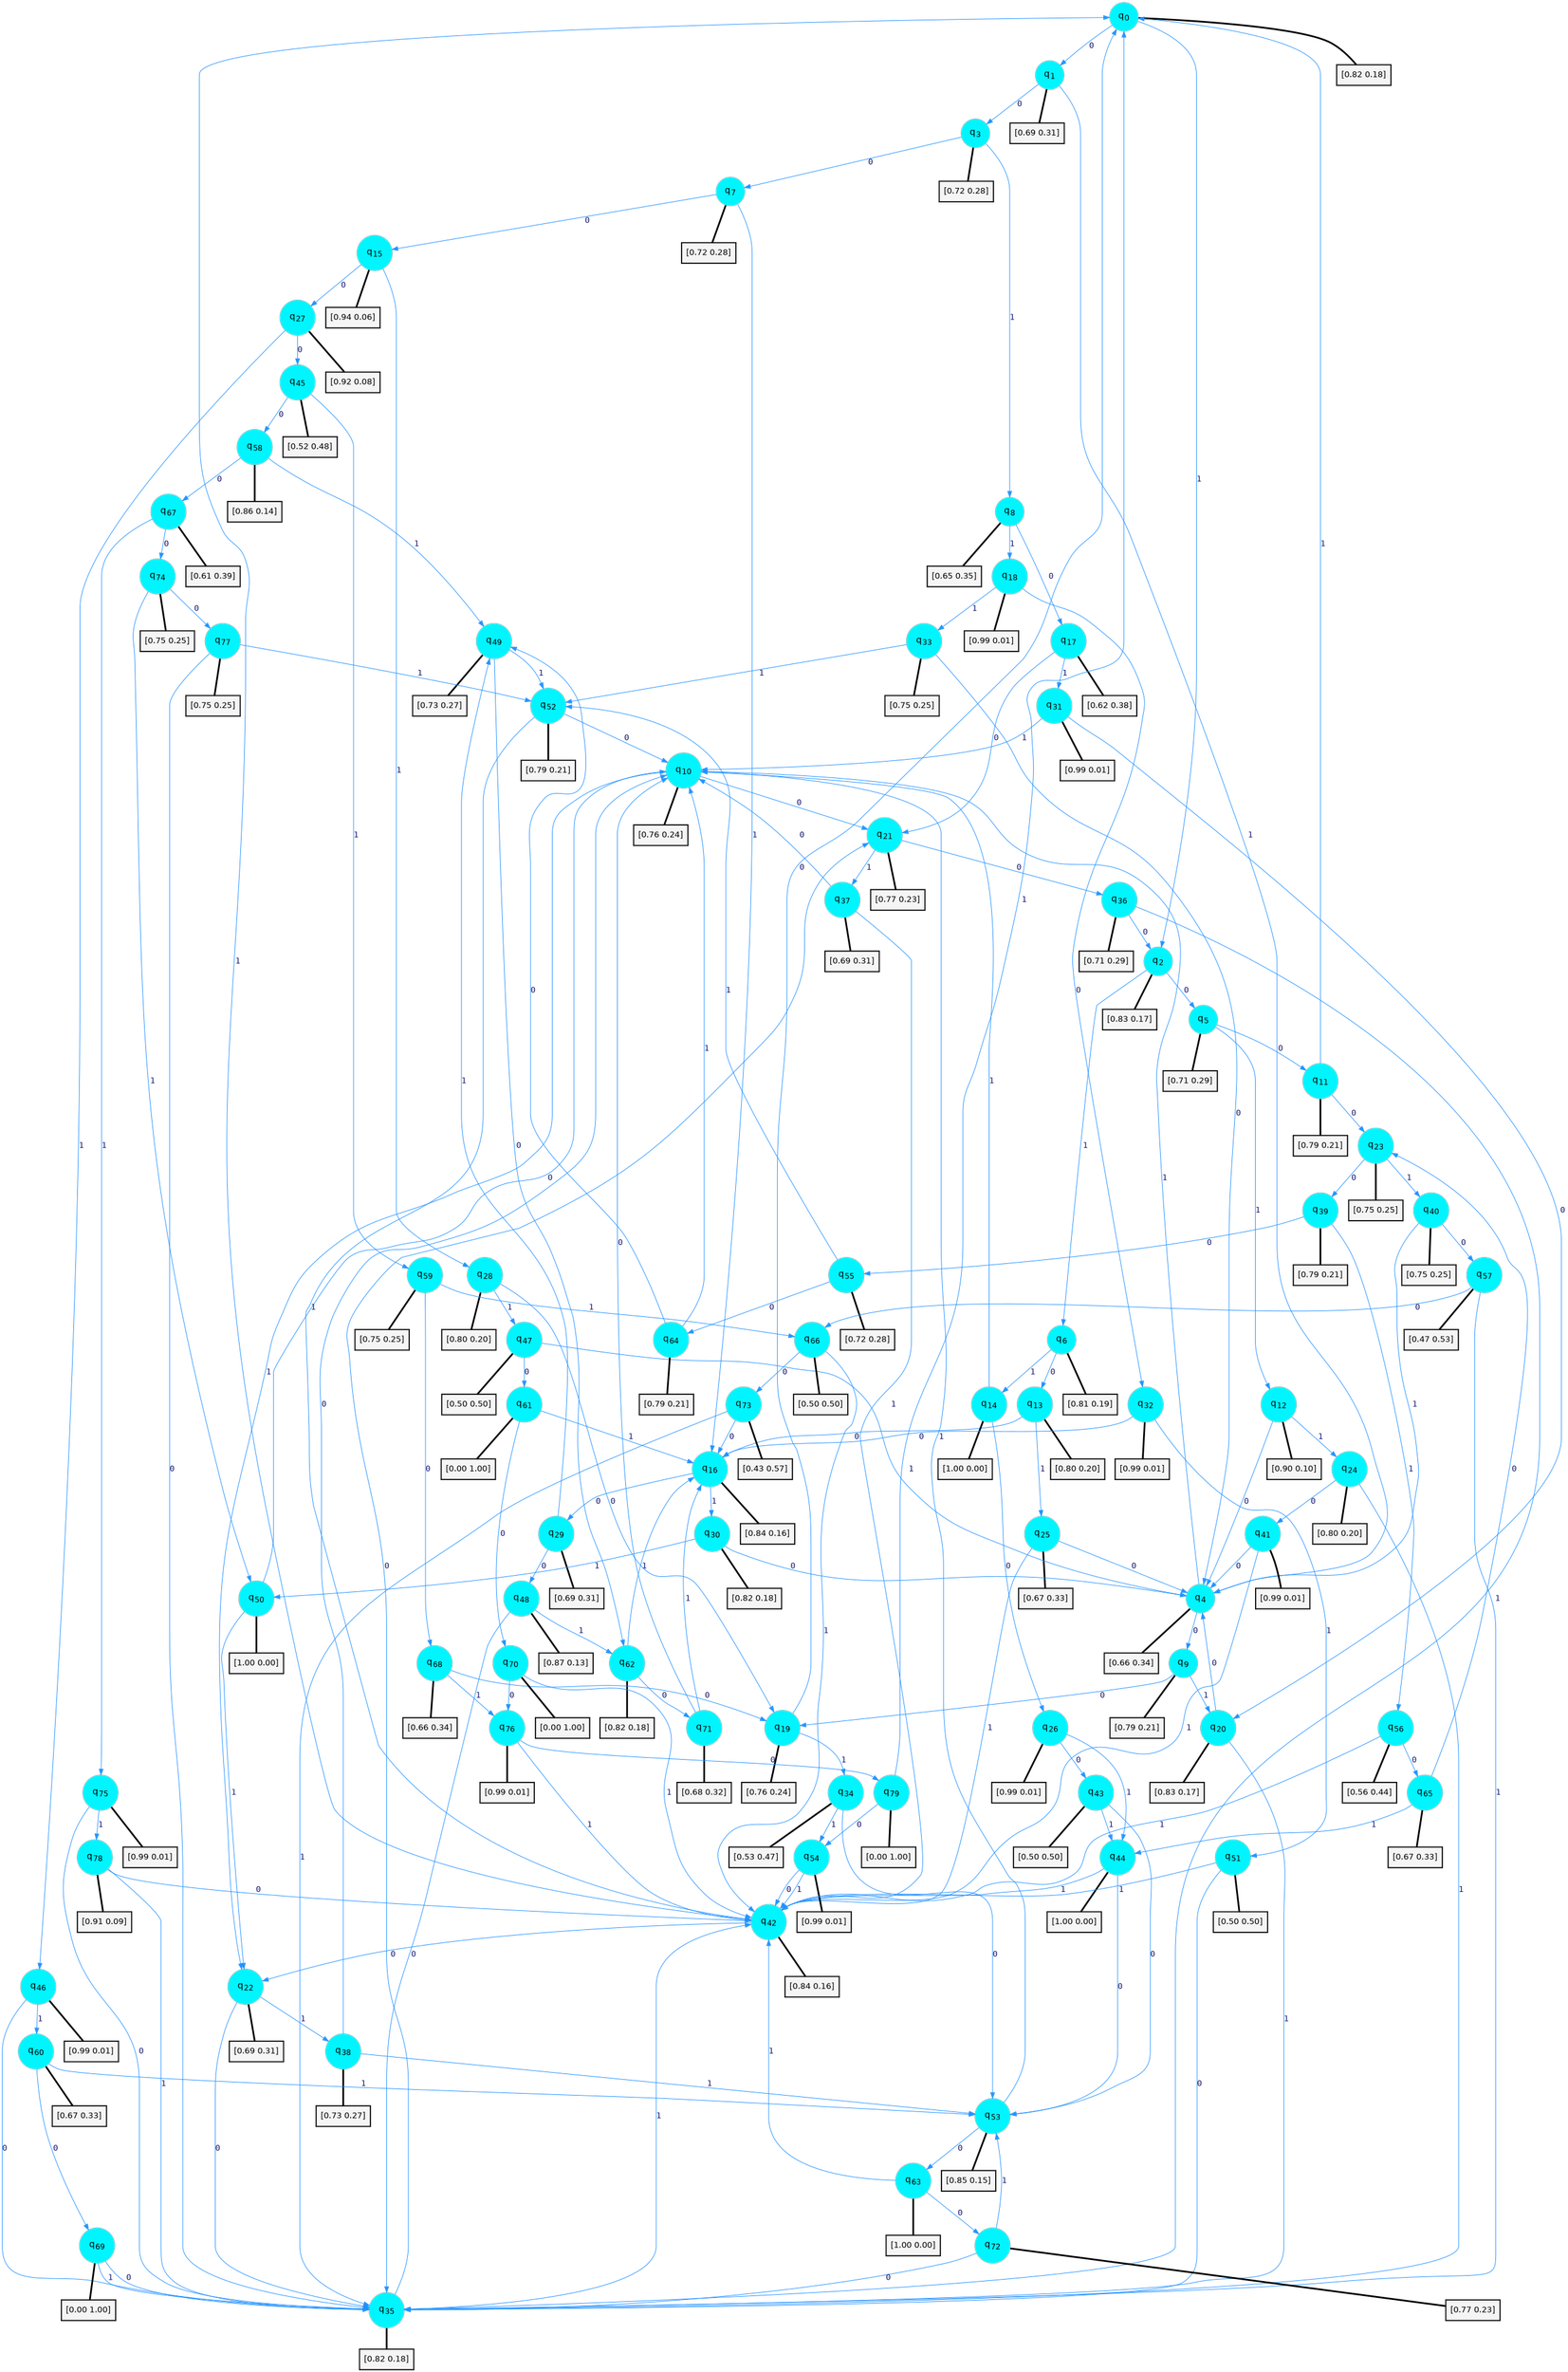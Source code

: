 digraph G {
graph [
bgcolor=transparent, dpi=300, rankdir=TD, size="40,25"];
node [
color=gray, fillcolor=turquoise1, fontcolor=black, fontname=Helvetica, fontsize=16, fontweight=bold, shape=circle, style=filled];
edge [
arrowsize=1, color=dodgerblue1, fontcolor=midnightblue, fontname=courier, fontweight=bold, penwidth=1, style=solid, weight=20];
0[label=<q<SUB>0</SUB>>];
1[label=<q<SUB>1</SUB>>];
2[label=<q<SUB>2</SUB>>];
3[label=<q<SUB>3</SUB>>];
4[label=<q<SUB>4</SUB>>];
5[label=<q<SUB>5</SUB>>];
6[label=<q<SUB>6</SUB>>];
7[label=<q<SUB>7</SUB>>];
8[label=<q<SUB>8</SUB>>];
9[label=<q<SUB>9</SUB>>];
10[label=<q<SUB>10</SUB>>];
11[label=<q<SUB>11</SUB>>];
12[label=<q<SUB>12</SUB>>];
13[label=<q<SUB>13</SUB>>];
14[label=<q<SUB>14</SUB>>];
15[label=<q<SUB>15</SUB>>];
16[label=<q<SUB>16</SUB>>];
17[label=<q<SUB>17</SUB>>];
18[label=<q<SUB>18</SUB>>];
19[label=<q<SUB>19</SUB>>];
20[label=<q<SUB>20</SUB>>];
21[label=<q<SUB>21</SUB>>];
22[label=<q<SUB>22</SUB>>];
23[label=<q<SUB>23</SUB>>];
24[label=<q<SUB>24</SUB>>];
25[label=<q<SUB>25</SUB>>];
26[label=<q<SUB>26</SUB>>];
27[label=<q<SUB>27</SUB>>];
28[label=<q<SUB>28</SUB>>];
29[label=<q<SUB>29</SUB>>];
30[label=<q<SUB>30</SUB>>];
31[label=<q<SUB>31</SUB>>];
32[label=<q<SUB>32</SUB>>];
33[label=<q<SUB>33</SUB>>];
34[label=<q<SUB>34</SUB>>];
35[label=<q<SUB>35</SUB>>];
36[label=<q<SUB>36</SUB>>];
37[label=<q<SUB>37</SUB>>];
38[label=<q<SUB>38</SUB>>];
39[label=<q<SUB>39</SUB>>];
40[label=<q<SUB>40</SUB>>];
41[label=<q<SUB>41</SUB>>];
42[label=<q<SUB>42</SUB>>];
43[label=<q<SUB>43</SUB>>];
44[label=<q<SUB>44</SUB>>];
45[label=<q<SUB>45</SUB>>];
46[label=<q<SUB>46</SUB>>];
47[label=<q<SUB>47</SUB>>];
48[label=<q<SUB>48</SUB>>];
49[label=<q<SUB>49</SUB>>];
50[label=<q<SUB>50</SUB>>];
51[label=<q<SUB>51</SUB>>];
52[label=<q<SUB>52</SUB>>];
53[label=<q<SUB>53</SUB>>];
54[label=<q<SUB>54</SUB>>];
55[label=<q<SUB>55</SUB>>];
56[label=<q<SUB>56</SUB>>];
57[label=<q<SUB>57</SUB>>];
58[label=<q<SUB>58</SUB>>];
59[label=<q<SUB>59</SUB>>];
60[label=<q<SUB>60</SUB>>];
61[label=<q<SUB>61</SUB>>];
62[label=<q<SUB>62</SUB>>];
63[label=<q<SUB>63</SUB>>];
64[label=<q<SUB>64</SUB>>];
65[label=<q<SUB>65</SUB>>];
66[label=<q<SUB>66</SUB>>];
67[label=<q<SUB>67</SUB>>];
68[label=<q<SUB>68</SUB>>];
69[label=<q<SUB>69</SUB>>];
70[label=<q<SUB>70</SUB>>];
71[label=<q<SUB>71</SUB>>];
72[label=<q<SUB>72</SUB>>];
73[label=<q<SUB>73</SUB>>];
74[label=<q<SUB>74</SUB>>];
75[label=<q<SUB>75</SUB>>];
76[label=<q<SUB>76</SUB>>];
77[label=<q<SUB>77</SUB>>];
78[label=<q<SUB>78</SUB>>];
79[label=<q<SUB>79</SUB>>];
80[label="[0.82 0.18]", shape=box,fontcolor=black, fontname=Helvetica, fontsize=14, penwidth=2, fillcolor=whitesmoke,color=black];
81[label="[0.69 0.31]", shape=box,fontcolor=black, fontname=Helvetica, fontsize=14, penwidth=2, fillcolor=whitesmoke,color=black];
82[label="[0.83 0.17]", shape=box,fontcolor=black, fontname=Helvetica, fontsize=14, penwidth=2, fillcolor=whitesmoke,color=black];
83[label="[0.72 0.28]", shape=box,fontcolor=black, fontname=Helvetica, fontsize=14, penwidth=2, fillcolor=whitesmoke,color=black];
84[label="[0.66 0.34]", shape=box,fontcolor=black, fontname=Helvetica, fontsize=14, penwidth=2, fillcolor=whitesmoke,color=black];
85[label="[0.71 0.29]", shape=box,fontcolor=black, fontname=Helvetica, fontsize=14, penwidth=2, fillcolor=whitesmoke,color=black];
86[label="[0.81 0.19]", shape=box,fontcolor=black, fontname=Helvetica, fontsize=14, penwidth=2, fillcolor=whitesmoke,color=black];
87[label="[0.72 0.28]", shape=box,fontcolor=black, fontname=Helvetica, fontsize=14, penwidth=2, fillcolor=whitesmoke,color=black];
88[label="[0.65 0.35]", shape=box,fontcolor=black, fontname=Helvetica, fontsize=14, penwidth=2, fillcolor=whitesmoke,color=black];
89[label="[0.79 0.21]", shape=box,fontcolor=black, fontname=Helvetica, fontsize=14, penwidth=2, fillcolor=whitesmoke,color=black];
90[label="[0.76 0.24]", shape=box,fontcolor=black, fontname=Helvetica, fontsize=14, penwidth=2, fillcolor=whitesmoke,color=black];
91[label="[0.79 0.21]", shape=box,fontcolor=black, fontname=Helvetica, fontsize=14, penwidth=2, fillcolor=whitesmoke,color=black];
92[label="[0.90 0.10]", shape=box,fontcolor=black, fontname=Helvetica, fontsize=14, penwidth=2, fillcolor=whitesmoke,color=black];
93[label="[0.80 0.20]", shape=box,fontcolor=black, fontname=Helvetica, fontsize=14, penwidth=2, fillcolor=whitesmoke,color=black];
94[label="[1.00 0.00]", shape=box,fontcolor=black, fontname=Helvetica, fontsize=14, penwidth=2, fillcolor=whitesmoke,color=black];
95[label="[0.94 0.06]", shape=box,fontcolor=black, fontname=Helvetica, fontsize=14, penwidth=2, fillcolor=whitesmoke,color=black];
96[label="[0.84 0.16]", shape=box,fontcolor=black, fontname=Helvetica, fontsize=14, penwidth=2, fillcolor=whitesmoke,color=black];
97[label="[0.62 0.38]", shape=box,fontcolor=black, fontname=Helvetica, fontsize=14, penwidth=2, fillcolor=whitesmoke,color=black];
98[label="[0.99 0.01]", shape=box,fontcolor=black, fontname=Helvetica, fontsize=14, penwidth=2, fillcolor=whitesmoke,color=black];
99[label="[0.76 0.24]", shape=box,fontcolor=black, fontname=Helvetica, fontsize=14, penwidth=2, fillcolor=whitesmoke,color=black];
100[label="[0.83 0.17]", shape=box,fontcolor=black, fontname=Helvetica, fontsize=14, penwidth=2, fillcolor=whitesmoke,color=black];
101[label="[0.77 0.23]", shape=box,fontcolor=black, fontname=Helvetica, fontsize=14, penwidth=2, fillcolor=whitesmoke,color=black];
102[label="[0.69 0.31]", shape=box,fontcolor=black, fontname=Helvetica, fontsize=14, penwidth=2, fillcolor=whitesmoke,color=black];
103[label="[0.75 0.25]", shape=box,fontcolor=black, fontname=Helvetica, fontsize=14, penwidth=2, fillcolor=whitesmoke,color=black];
104[label="[0.80 0.20]", shape=box,fontcolor=black, fontname=Helvetica, fontsize=14, penwidth=2, fillcolor=whitesmoke,color=black];
105[label="[0.67 0.33]", shape=box,fontcolor=black, fontname=Helvetica, fontsize=14, penwidth=2, fillcolor=whitesmoke,color=black];
106[label="[0.99 0.01]", shape=box,fontcolor=black, fontname=Helvetica, fontsize=14, penwidth=2, fillcolor=whitesmoke,color=black];
107[label="[0.92 0.08]", shape=box,fontcolor=black, fontname=Helvetica, fontsize=14, penwidth=2, fillcolor=whitesmoke,color=black];
108[label="[0.80 0.20]", shape=box,fontcolor=black, fontname=Helvetica, fontsize=14, penwidth=2, fillcolor=whitesmoke,color=black];
109[label="[0.69 0.31]", shape=box,fontcolor=black, fontname=Helvetica, fontsize=14, penwidth=2, fillcolor=whitesmoke,color=black];
110[label="[0.82 0.18]", shape=box,fontcolor=black, fontname=Helvetica, fontsize=14, penwidth=2, fillcolor=whitesmoke,color=black];
111[label="[0.99 0.01]", shape=box,fontcolor=black, fontname=Helvetica, fontsize=14, penwidth=2, fillcolor=whitesmoke,color=black];
112[label="[0.99 0.01]", shape=box,fontcolor=black, fontname=Helvetica, fontsize=14, penwidth=2, fillcolor=whitesmoke,color=black];
113[label="[0.75 0.25]", shape=box,fontcolor=black, fontname=Helvetica, fontsize=14, penwidth=2, fillcolor=whitesmoke,color=black];
114[label="[0.53 0.47]", shape=box,fontcolor=black, fontname=Helvetica, fontsize=14, penwidth=2, fillcolor=whitesmoke,color=black];
115[label="[0.82 0.18]", shape=box,fontcolor=black, fontname=Helvetica, fontsize=14, penwidth=2, fillcolor=whitesmoke,color=black];
116[label="[0.71 0.29]", shape=box,fontcolor=black, fontname=Helvetica, fontsize=14, penwidth=2, fillcolor=whitesmoke,color=black];
117[label="[0.69 0.31]", shape=box,fontcolor=black, fontname=Helvetica, fontsize=14, penwidth=2, fillcolor=whitesmoke,color=black];
118[label="[0.73 0.27]", shape=box,fontcolor=black, fontname=Helvetica, fontsize=14, penwidth=2, fillcolor=whitesmoke,color=black];
119[label="[0.79 0.21]", shape=box,fontcolor=black, fontname=Helvetica, fontsize=14, penwidth=2, fillcolor=whitesmoke,color=black];
120[label="[0.75 0.25]", shape=box,fontcolor=black, fontname=Helvetica, fontsize=14, penwidth=2, fillcolor=whitesmoke,color=black];
121[label="[0.99 0.01]", shape=box,fontcolor=black, fontname=Helvetica, fontsize=14, penwidth=2, fillcolor=whitesmoke,color=black];
122[label="[0.84 0.16]", shape=box,fontcolor=black, fontname=Helvetica, fontsize=14, penwidth=2, fillcolor=whitesmoke,color=black];
123[label="[0.50 0.50]", shape=box,fontcolor=black, fontname=Helvetica, fontsize=14, penwidth=2, fillcolor=whitesmoke,color=black];
124[label="[1.00 0.00]", shape=box,fontcolor=black, fontname=Helvetica, fontsize=14, penwidth=2, fillcolor=whitesmoke,color=black];
125[label="[0.52 0.48]", shape=box,fontcolor=black, fontname=Helvetica, fontsize=14, penwidth=2, fillcolor=whitesmoke,color=black];
126[label="[0.99 0.01]", shape=box,fontcolor=black, fontname=Helvetica, fontsize=14, penwidth=2, fillcolor=whitesmoke,color=black];
127[label="[0.50 0.50]", shape=box,fontcolor=black, fontname=Helvetica, fontsize=14, penwidth=2, fillcolor=whitesmoke,color=black];
128[label="[0.87 0.13]", shape=box,fontcolor=black, fontname=Helvetica, fontsize=14, penwidth=2, fillcolor=whitesmoke,color=black];
129[label="[0.73 0.27]", shape=box,fontcolor=black, fontname=Helvetica, fontsize=14, penwidth=2, fillcolor=whitesmoke,color=black];
130[label="[1.00 0.00]", shape=box,fontcolor=black, fontname=Helvetica, fontsize=14, penwidth=2, fillcolor=whitesmoke,color=black];
131[label="[0.50 0.50]", shape=box,fontcolor=black, fontname=Helvetica, fontsize=14, penwidth=2, fillcolor=whitesmoke,color=black];
132[label="[0.79 0.21]", shape=box,fontcolor=black, fontname=Helvetica, fontsize=14, penwidth=2, fillcolor=whitesmoke,color=black];
133[label="[0.85 0.15]", shape=box,fontcolor=black, fontname=Helvetica, fontsize=14, penwidth=2, fillcolor=whitesmoke,color=black];
134[label="[0.99 0.01]", shape=box,fontcolor=black, fontname=Helvetica, fontsize=14, penwidth=2, fillcolor=whitesmoke,color=black];
135[label="[0.72 0.28]", shape=box,fontcolor=black, fontname=Helvetica, fontsize=14, penwidth=2, fillcolor=whitesmoke,color=black];
136[label="[0.56 0.44]", shape=box,fontcolor=black, fontname=Helvetica, fontsize=14, penwidth=2, fillcolor=whitesmoke,color=black];
137[label="[0.47 0.53]", shape=box,fontcolor=black, fontname=Helvetica, fontsize=14, penwidth=2, fillcolor=whitesmoke,color=black];
138[label="[0.86 0.14]", shape=box,fontcolor=black, fontname=Helvetica, fontsize=14, penwidth=2, fillcolor=whitesmoke,color=black];
139[label="[0.75 0.25]", shape=box,fontcolor=black, fontname=Helvetica, fontsize=14, penwidth=2, fillcolor=whitesmoke,color=black];
140[label="[0.67 0.33]", shape=box,fontcolor=black, fontname=Helvetica, fontsize=14, penwidth=2, fillcolor=whitesmoke,color=black];
141[label="[0.00 1.00]", shape=box,fontcolor=black, fontname=Helvetica, fontsize=14, penwidth=2, fillcolor=whitesmoke,color=black];
142[label="[0.82 0.18]", shape=box,fontcolor=black, fontname=Helvetica, fontsize=14, penwidth=2, fillcolor=whitesmoke,color=black];
143[label="[1.00 0.00]", shape=box,fontcolor=black, fontname=Helvetica, fontsize=14, penwidth=2, fillcolor=whitesmoke,color=black];
144[label="[0.79 0.21]", shape=box,fontcolor=black, fontname=Helvetica, fontsize=14, penwidth=2, fillcolor=whitesmoke,color=black];
145[label="[0.67 0.33]", shape=box,fontcolor=black, fontname=Helvetica, fontsize=14, penwidth=2, fillcolor=whitesmoke,color=black];
146[label="[0.50 0.50]", shape=box,fontcolor=black, fontname=Helvetica, fontsize=14, penwidth=2, fillcolor=whitesmoke,color=black];
147[label="[0.61 0.39]", shape=box,fontcolor=black, fontname=Helvetica, fontsize=14, penwidth=2, fillcolor=whitesmoke,color=black];
148[label="[0.66 0.34]", shape=box,fontcolor=black, fontname=Helvetica, fontsize=14, penwidth=2, fillcolor=whitesmoke,color=black];
149[label="[0.00 1.00]", shape=box,fontcolor=black, fontname=Helvetica, fontsize=14, penwidth=2, fillcolor=whitesmoke,color=black];
150[label="[0.00 1.00]", shape=box,fontcolor=black, fontname=Helvetica, fontsize=14, penwidth=2, fillcolor=whitesmoke,color=black];
151[label="[0.68 0.32]", shape=box,fontcolor=black, fontname=Helvetica, fontsize=14, penwidth=2, fillcolor=whitesmoke,color=black];
152[label="[0.77 0.23]", shape=box,fontcolor=black, fontname=Helvetica, fontsize=14, penwidth=2, fillcolor=whitesmoke,color=black];
153[label="[0.43 0.57]", shape=box,fontcolor=black, fontname=Helvetica, fontsize=14, penwidth=2, fillcolor=whitesmoke,color=black];
154[label="[0.75 0.25]", shape=box,fontcolor=black, fontname=Helvetica, fontsize=14, penwidth=2, fillcolor=whitesmoke,color=black];
155[label="[0.99 0.01]", shape=box,fontcolor=black, fontname=Helvetica, fontsize=14, penwidth=2, fillcolor=whitesmoke,color=black];
156[label="[0.99 0.01]", shape=box,fontcolor=black, fontname=Helvetica, fontsize=14, penwidth=2, fillcolor=whitesmoke,color=black];
157[label="[0.75 0.25]", shape=box,fontcolor=black, fontname=Helvetica, fontsize=14, penwidth=2, fillcolor=whitesmoke,color=black];
158[label="[0.91 0.09]", shape=box,fontcolor=black, fontname=Helvetica, fontsize=14, penwidth=2, fillcolor=whitesmoke,color=black];
159[label="[0.00 1.00]", shape=box,fontcolor=black, fontname=Helvetica, fontsize=14, penwidth=2, fillcolor=whitesmoke,color=black];
0->1 [label=0];
0->2 [label=1];
0->80 [arrowhead=none, penwidth=3,color=black];
1->3 [label=0];
1->4 [label=1];
1->81 [arrowhead=none, penwidth=3,color=black];
2->5 [label=0];
2->6 [label=1];
2->82 [arrowhead=none, penwidth=3,color=black];
3->7 [label=0];
3->8 [label=1];
3->83 [arrowhead=none, penwidth=3,color=black];
4->9 [label=0];
4->10 [label=1];
4->84 [arrowhead=none, penwidth=3,color=black];
5->11 [label=0];
5->12 [label=1];
5->85 [arrowhead=none, penwidth=3,color=black];
6->13 [label=0];
6->14 [label=1];
6->86 [arrowhead=none, penwidth=3,color=black];
7->15 [label=0];
7->16 [label=1];
7->87 [arrowhead=none, penwidth=3,color=black];
8->17 [label=0];
8->18 [label=1];
8->88 [arrowhead=none, penwidth=3,color=black];
9->19 [label=0];
9->20 [label=1];
9->89 [arrowhead=none, penwidth=3,color=black];
10->21 [label=0];
10->22 [label=1];
10->90 [arrowhead=none, penwidth=3,color=black];
11->23 [label=0];
11->0 [label=1];
11->91 [arrowhead=none, penwidth=3,color=black];
12->4 [label=0];
12->24 [label=1];
12->92 [arrowhead=none, penwidth=3,color=black];
13->16 [label=0];
13->25 [label=1];
13->93 [arrowhead=none, penwidth=3,color=black];
14->26 [label=0];
14->10 [label=1];
14->94 [arrowhead=none, penwidth=3,color=black];
15->27 [label=0];
15->28 [label=1];
15->95 [arrowhead=none, penwidth=3,color=black];
16->29 [label=0];
16->30 [label=1];
16->96 [arrowhead=none, penwidth=3,color=black];
17->21 [label=0];
17->31 [label=1];
17->97 [arrowhead=none, penwidth=3,color=black];
18->32 [label=0];
18->33 [label=1];
18->98 [arrowhead=none, penwidth=3,color=black];
19->0 [label=0];
19->34 [label=1];
19->99 [arrowhead=none, penwidth=3,color=black];
20->4 [label=0];
20->35 [label=1];
20->100 [arrowhead=none, penwidth=3,color=black];
21->36 [label=0];
21->37 [label=1];
21->101 [arrowhead=none, penwidth=3,color=black];
22->35 [label=0];
22->38 [label=1];
22->102 [arrowhead=none, penwidth=3,color=black];
23->39 [label=0];
23->40 [label=1];
23->103 [arrowhead=none, penwidth=3,color=black];
24->41 [label=0];
24->35 [label=1];
24->104 [arrowhead=none, penwidth=3,color=black];
25->4 [label=0];
25->42 [label=1];
25->105 [arrowhead=none, penwidth=3,color=black];
26->43 [label=0];
26->44 [label=1];
26->106 [arrowhead=none, penwidth=3,color=black];
27->45 [label=0];
27->46 [label=1];
27->107 [arrowhead=none, penwidth=3,color=black];
28->19 [label=0];
28->47 [label=1];
28->108 [arrowhead=none, penwidth=3,color=black];
29->48 [label=0];
29->49 [label=1];
29->109 [arrowhead=none, penwidth=3,color=black];
30->4 [label=0];
30->50 [label=1];
30->110 [arrowhead=none, penwidth=3,color=black];
31->20 [label=0];
31->10 [label=1];
31->111 [arrowhead=none, penwidth=3,color=black];
32->16 [label=0];
32->51 [label=1];
32->112 [arrowhead=none, penwidth=3,color=black];
33->4 [label=0];
33->52 [label=1];
33->113 [arrowhead=none, penwidth=3,color=black];
34->53 [label=0];
34->54 [label=1];
34->114 [arrowhead=none, penwidth=3,color=black];
35->21 [label=0];
35->42 [label=1];
35->115 [arrowhead=none, penwidth=3,color=black];
36->2 [label=0];
36->35 [label=1];
36->116 [arrowhead=none, penwidth=3,color=black];
37->10 [label=0];
37->42 [label=1];
37->117 [arrowhead=none, penwidth=3,color=black];
38->10 [label=0];
38->53 [label=1];
38->118 [arrowhead=none, penwidth=3,color=black];
39->55 [label=0];
39->56 [label=1];
39->119 [arrowhead=none, penwidth=3,color=black];
40->57 [label=0];
40->4 [label=1];
40->120 [arrowhead=none, penwidth=3,color=black];
41->4 [label=0];
41->42 [label=1];
41->121 [arrowhead=none, penwidth=3,color=black];
42->22 [label=0];
42->0 [label=1];
42->122 [arrowhead=none, penwidth=3,color=black];
43->53 [label=0];
43->44 [label=1];
43->123 [arrowhead=none, penwidth=3,color=black];
44->53 [label=0];
44->42 [label=1];
44->124 [arrowhead=none, penwidth=3,color=black];
45->58 [label=0];
45->59 [label=1];
45->125 [arrowhead=none, penwidth=3,color=black];
46->35 [label=0];
46->60 [label=1];
46->126 [arrowhead=none, penwidth=3,color=black];
47->61 [label=0];
47->4 [label=1];
47->127 [arrowhead=none, penwidth=3,color=black];
48->35 [label=0];
48->62 [label=1];
48->128 [arrowhead=none, penwidth=3,color=black];
49->62 [label=0];
49->52 [label=1];
49->129 [arrowhead=none, penwidth=3,color=black];
50->10 [label=0];
50->22 [label=1];
50->130 [arrowhead=none, penwidth=3,color=black];
51->35 [label=0];
51->42 [label=1];
51->131 [arrowhead=none, penwidth=3,color=black];
52->10 [label=0];
52->42 [label=1];
52->132 [arrowhead=none, penwidth=3,color=black];
53->63 [label=0];
53->10 [label=1];
53->133 [arrowhead=none, penwidth=3,color=black];
54->42 [label=0];
54->42 [label=1];
54->134 [arrowhead=none, penwidth=3,color=black];
55->64 [label=0];
55->52 [label=1];
55->135 [arrowhead=none, penwidth=3,color=black];
56->65 [label=0];
56->42 [label=1];
56->136 [arrowhead=none, penwidth=3,color=black];
57->66 [label=0];
57->35 [label=1];
57->137 [arrowhead=none, penwidth=3,color=black];
58->67 [label=0];
58->49 [label=1];
58->138 [arrowhead=none, penwidth=3,color=black];
59->68 [label=0];
59->66 [label=1];
59->139 [arrowhead=none, penwidth=3,color=black];
60->69 [label=0];
60->53 [label=1];
60->140 [arrowhead=none, penwidth=3,color=black];
61->70 [label=0];
61->16 [label=1];
61->141 [arrowhead=none, penwidth=3,color=black];
62->71 [label=0];
62->16 [label=1];
62->142 [arrowhead=none, penwidth=3,color=black];
63->72 [label=0];
63->42 [label=1];
63->143 [arrowhead=none, penwidth=3,color=black];
64->49 [label=0];
64->10 [label=1];
64->144 [arrowhead=none, penwidth=3,color=black];
65->23 [label=0];
65->44 [label=1];
65->145 [arrowhead=none, penwidth=3,color=black];
66->73 [label=0];
66->42 [label=1];
66->146 [arrowhead=none, penwidth=3,color=black];
67->74 [label=0];
67->75 [label=1];
67->147 [arrowhead=none, penwidth=3,color=black];
68->19 [label=0];
68->76 [label=1];
68->148 [arrowhead=none, penwidth=3,color=black];
69->35 [label=0];
69->35 [label=1];
69->149 [arrowhead=none, penwidth=3,color=black];
70->76 [label=0];
70->42 [label=1];
70->150 [arrowhead=none, penwidth=3,color=black];
71->10 [label=0];
71->16 [label=1];
71->151 [arrowhead=none, penwidth=3,color=black];
72->35 [label=0];
72->53 [label=1];
72->152 [arrowhead=none, penwidth=3,color=black];
73->16 [label=0];
73->35 [label=1];
73->153 [arrowhead=none, penwidth=3,color=black];
74->77 [label=0];
74->50 [label=1];
74->154 [arrowhead=none, penwidth=3,color=black];
75->35 [label=0];
75->78 [label=1];
75->155 [arrowhead=none, penwidth=3,color=black];
76->79 [label=0];
76->42 [label=1];
76->156 [arrowhead=none, penwidth=3,color=black];
77->35 [label=0];
77->52 [label=1];
77->157 [arrowhead=none, penwidth=3,color=black];
78->42 [label=0];
78->35 [label=1];
78->158 [arrowhead=none, penwidth=3,color=black];
79->54 [label=0];
79->0 [label=1];
79->159 [arrowhead=none, penwidth=3,color=black];
}
